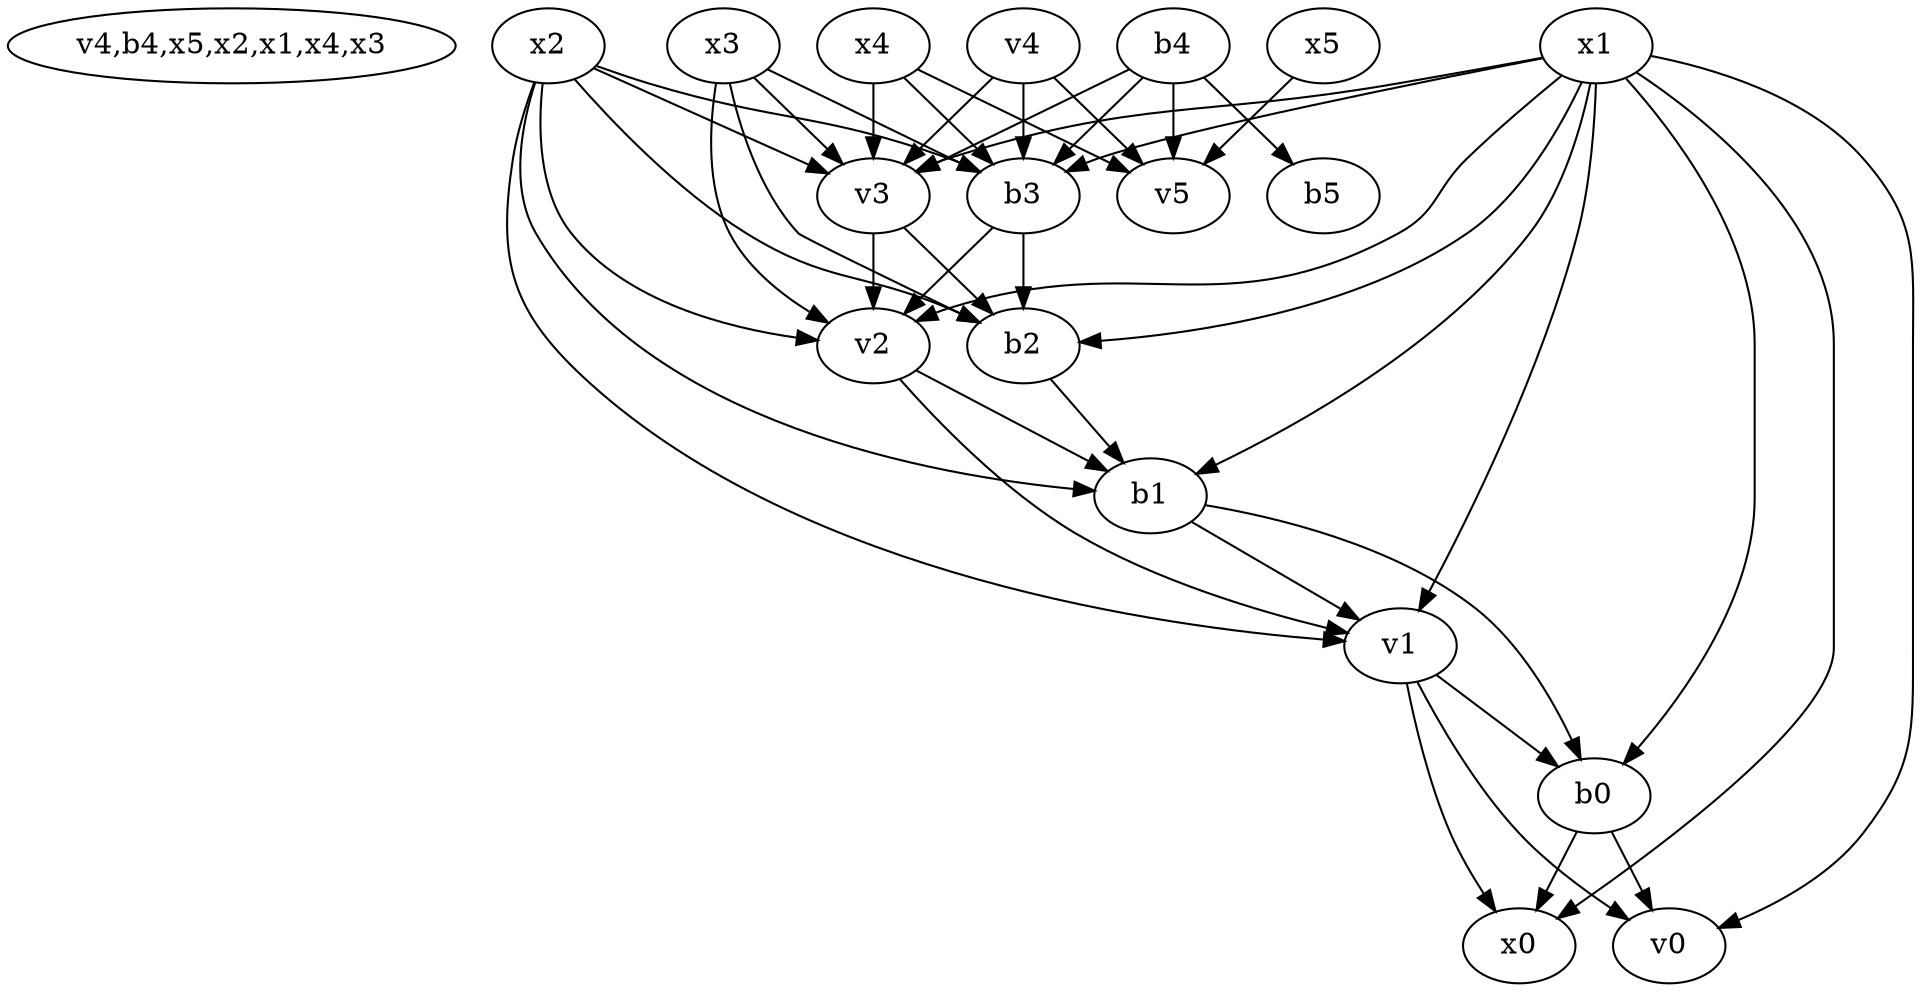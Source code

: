 digraph Bayes_Net {
	graph [bb="0,0,828.76,468"];
	node [label="\N"];
	root	[height=0.5,
		label="v4,b4,x5,x2,x1,x4,x3",
		pos="90.761,450",
		width=2.5211];
	b3	[height=0.5,
		label=b3,
		pos="657.76,378",
		width=0.75];
	b2	[height=0.5,
		label=b2,
		pos="521.76,306",
		width=0.75];
	b3 -> b2	[pos="e,542.51,317.68 636.81,366.22 614.28,354.62 578.24,336.07 552.5,322.82"];
	v2	[height=0.5,
		label=v2,
		pos="441.76,306",
		width=0.75];
	b3 -> v2	[pos="e,464.43,316.3 636.71,366.28 631.87,364.03 626.7,361.8 621.76,360 563.02,338.56 545.23,343.3 485.76,324 482.26,322.86 478.62,321.6 \
475.02,320.29"];
	b4	[height=0.5,
		label=b4,
		pos="729.76,450",
		width=0.75];
	b4 -> b3	[pos="e,672.66,393.49 714.84,434.5 705,424.92 691.9,412.19 680.73,401.34"];
	v3	[height=0.5,
		label=v3,
		pos="585.76,378",
		width=0.75];
	b4 -> v3	[pos="e,607,389.32 708.2,438.52 684.1,426.8 644.84,407.72 617.29,394.32"];
	v5	[height=0.5,
		label=v5,
		pos="729.76,378",
		width=0.75];
	b4 -> v5	[pos="e,729.76,396.1 729.76,431.7 729.76,424.41 729.76,415.73 729.76,407.54"];
	b5	[height=0.5,
		label=b5,
		pos="801.76,378",
		width=0.75];
	b4 -> b5	[pos="e,786.86,393.49 744.68,434.5 754.53,424.92 767.62,412.19 778.79,401.34"];
	v4	[height=0.5,
		label=v4,
		pos="585.76,450",
		width=0.75];
	v4 -> b3	[pos="e,642.86,393.49 600.68,434.5 610.53,424.92 623.62,412.19 634.79,401.34"];
	v4 -> v3	[pos="e,585.76,396.1 585.76,431.7 585.76,424.41 585.76,415.73 585.76,407.54"];
	v4 -> v5	[pos="e,708.53,389.32 607.32,438.52 631.42,426.8 670.68,407.72 698.24,394.32"];
	x1	[height=0.5,
		label=x1,
		pos="226.76,450",
		width=0.75];
	x1 -> b3	[pos="e,637.25,390.01 253.69,446.48 330.92,439.06 552.09,416.59 621.76,396 623.38,395.52 625.01,394.98 626.65,394.39"];
	x1 -> v3	[pos="e,560.18,383.99 252.58,443.97 315.45,431.71 476.67,400.27 549.31,386.11"];
	x1 -> b2	[pos="e,500.34,317.31 247.98,438.79 299.2,414.13 429.85,351.24 490.25,322.17"];
	x1 -> v2	[pos="e,415.32,311 234.24,432.51 244.05,412.62 263.09,379.43 288.76,360 323.15,333.97 371.27,320.11 404.31,313.17"];
	b1	[height=0.5,
		label=b1,
		pos="386.76,234",
		width=0.75];
	x1 -> b1	[pos="e,368.21,247.27 229,431.83 232.05,413.05 238.83,382.61 252.76,360 280.47,315.03 328.6,275.81 359.01,253.8"];
	v1	[height=0.5,
		label=v1,
		pos="302.76,162",
		width=0.75];
	x1 -> v1	[pos="e,292.52,179.02 220.41,432.16 214.5,414.18 207.34,384.91 212.76,360 226.95,294.79 264.72,225.31 286.56,188.83"];
	b0	[height=0.5,
		label=b0,
		pos="247.76,90",
		width=0.75];
	x1 -> b0	[pos="e,243.61,107.93 226.76,431.51 226.76,404.71 226.76,351.87 226.76,307 226.76,307 226.76,307 226.76,233 226.76,193.1 234.98,147.56 \
241.13,119.04"];
	v0	[height=0.5,
		label=v0,
		pos="251.76,18",
		width=0.75];
	x1 -> v0	[pos="e,231.11,30.17 205.55,438.69 200.72,436.42 195.58,434.08 190.76,432 150.44,414.62 128.06,428.7 98.761,396 71.422,365.49 74.761,347.97 \
74.761,307 74.761,307 74.761,307 74.761,161 74.761,123.87 170.74,64.422 221.34,35.661"];
	x0	[height=0.5,
		label=x0,
		pos="179.76,18",
		width=0.75];
	x1 -> x0	[pos="e,167.16,34.072 207.42,437.19 174.9,415.67 112.76,366.75 112.76,307 112.76,307 112.76,307 112.76,161 112.76,116.09 140.51,70.165 \
160.3,43.138"];
	x2	[height=0.5,
		label=x2,
		pos="428.76,450",
		width=0.75];
	x2 -> b3	[pos="e,636.73,389.77 452.05,440.44 460.14,437.6 469.3,434.52 477.76,432 540.99,413.17 559.64,418.19 621.76,396 623.31,395.45 624.88,394.85 \
626.45,394.22"];
	x2 -> v3	[pos="e,563.71,388.83 450.92,439.12 477.69,427.19 522.92,407.02 553.54,393.36"];
	x2 -> b2	[pos="e,511.45,322.74 439.25,432.99 455.31,408.46 486.15,361.38 505.23,332.23"];
	x2 -> v2	[pos="e,440.19,324.11 430.35,431.59 432.55,407.61 436.53,364.14 439.16,335.42"];
	x2 -> b1	[pos="e,390.14,252.23 425.39,431.85 418.18,395.07 401.14,308.29 392.3,263.24"];
	x2 -> v1	[pos="e,310.1,179.66 421.44,432.39 400.52,384.9 340.32,248.25 314.62,189.92"];
	x3	[height=0.5,
		label=x3,
		pos="513.76,450",
		width=0.75];
	x3 -> b3	[pos="e,636.53,389.32 535.32,438.52 559.42,426.8 598.68,407.72 626.24,394.32"];
	x3 -> v3	[pos="e,570.86,393.49 528.68,434.5 538.53,424.92 551.62,412.19 562.79,401.34"];
	x3 -> b2	[pos="e,520.8,324.11 514.74,431.59 516.09,407.61 518.54,364.14 520.16,335.42"];
	x3 -> v2	[pos="e,450.11,323.46 505.36,432.43 493.06,408.17 470.01,362.71 455.3,333.7"];
	x4	[height=0.5,
		label=x4,
		pos="657.76,450",
		width=0.75];
	x4 -> b3	[pos="e,657.76,396.1 657.76,431.7 657.76,424.41 657.76,415.73 657.76,407.54"];
	x4 -> v3	[pos="e,600.66,393.49 642.84,434.5 633,424.92 619.9,412.19 608.73,401.34"];
	x4 -> v5	[pos="e,714.86,393.49 672.68,434.5 682.53,424.92 695.62,412.19 706.79,401.34"];
	v3 -> b2	[pos="e,535.31,321.82 572.19,362.15 563.7,352.87 552.6,340.73 542.97,330.19"];
	v3 -> v2	[pos="e,463,317.32 564.2,366.52 540.1,354.8 500.84,335.72 473.29,322.32"];
	b2 -> b1	[pos="e,407.36,245.68 500.96,294.22 478.6,282.62 442.83,264.07 417.28,250.82"];
	v2 -> b1	[pos="e,398.93,250.49 429.55,289.46 422.65,280.67 413.85,269.48 406.04,259.53"];
	v2 -> v1	[pos="e,328.99,167.39 442.5,287.63 442.42,268.11 439.41,236.47 422.76,216 402.14,190.64 366.94,177.06 339.97,170.02"];
	b1 -> v1	[pos="e,319.19,176.69 370.56,219.5 358.44,209.4 341.63,195.39 327.79,183.86"];
	b1 -> b0	[pos="e,270.65,100.07 380.92,216.19 373.53,196.9 359.27,165.19 338.76,144 322.5,127.2 299.77,113.95 281.1,104.91"];
	v1 -> b0	[pos="e,259.93,106.49 290.55,145.46 283.65,136.67 274.85,125.48 267.04,115.53"];
	v1 -> v0	[pos="e,263.03,34.513 300.81,143.78 298.35,125.48 293.24,95.947 283.76,72 279.95,62.374 274.48,52.489 269.13,43.903"];
	v1 -> x0	[pos="e,182.31,36.15 279.11,152.6 258.67,144.23 229.66,129.5 211.76,108 197.3,90.631 189.14,66.21 184.68,47.342"];
	b0 -> v0	[pos="e,250.78,36.104 248.75,71.697 249.17,64.407 249.66,55.726 250.13,47.536"];
	b0 -> x0	[pos="e,193.83,33.485 233.67,74.496 224.46,65.016 212.24,52.44 201.77,41.656"];
	x5	[height=0.5,
		label=x5,
		pos="801.76,450",
		width=0.75];
	x5 -> v5	[pos="e,744.66,393.49 786.84,434.5 777,424.92 763.9,412.19 752.73,401.34"];
}
